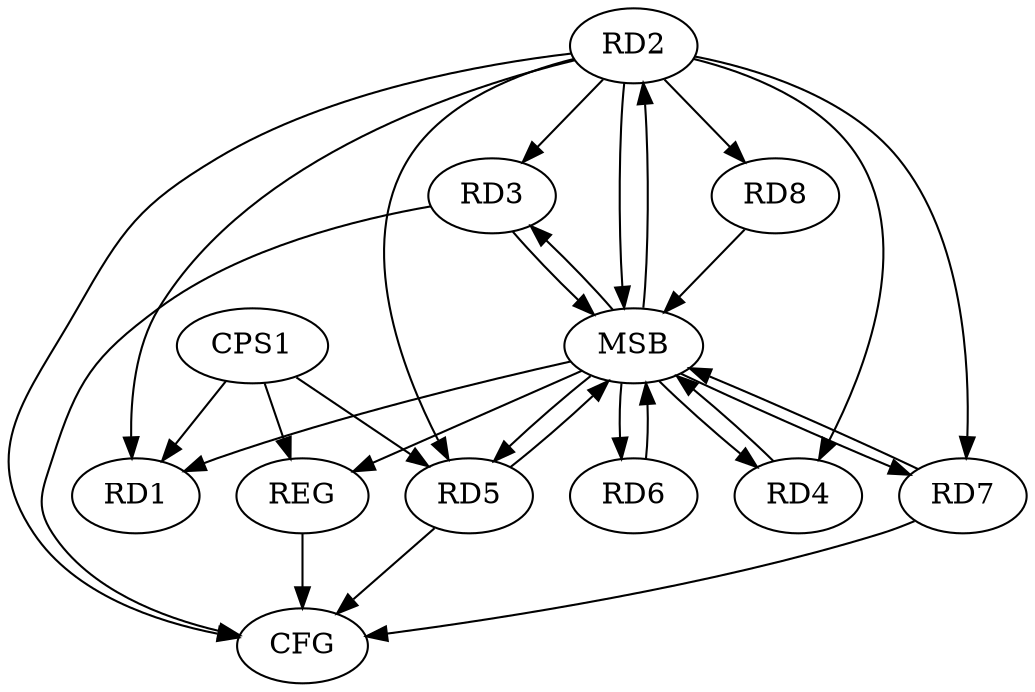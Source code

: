strict digraph G {
  RD1 [ label="RD1" ];
  RD2 [ label="RD2" ];
  RD3 [ label="RD3" ];
  RD4 [ label="RD4" ];
  RD5 [ label="RD5" ];
  RD6 [ label="RD6" ];
  RD7 [ label="RD7" ];
  RD8 [ label="RD8" ];
  CPS1 [ label="CPS1" ];
  REG [ label="REG" ];
  MSB [ label="MSB" ];
  CFG [ label="CFG" ];
  CPS1 -> RD1;
  CPS1 -> RD5;
  CPS1 -> REG;
  MSB -> REG;
  RD2 -> MSB;
  MSB -> RD3;
  MSB -> RD6;
  RD3 -> MSB;
  MSB -> RD4;
  RD4 -> MSB;
  MSB -> RD1;
  RD5 -> MSB;
  RD6 -> MSB;
  MSB -> RD5;
  MSB -> RD7;
  RD7 -> MSB;
  RD8 -> MSB;
  MSB -> RD2;
  RD3 -> CFG;
  RD5 -> CFG;
  RD7 -> CFG;
  REG -> CFG;
  RD2 -> CFG;
  RD2 -> RD4;
  RD2 -> RD7;
  RD2 -> RD5;
  RD2 -> RD8;
  RD2 -> RD1;
  RD2 -> RD3;
}
